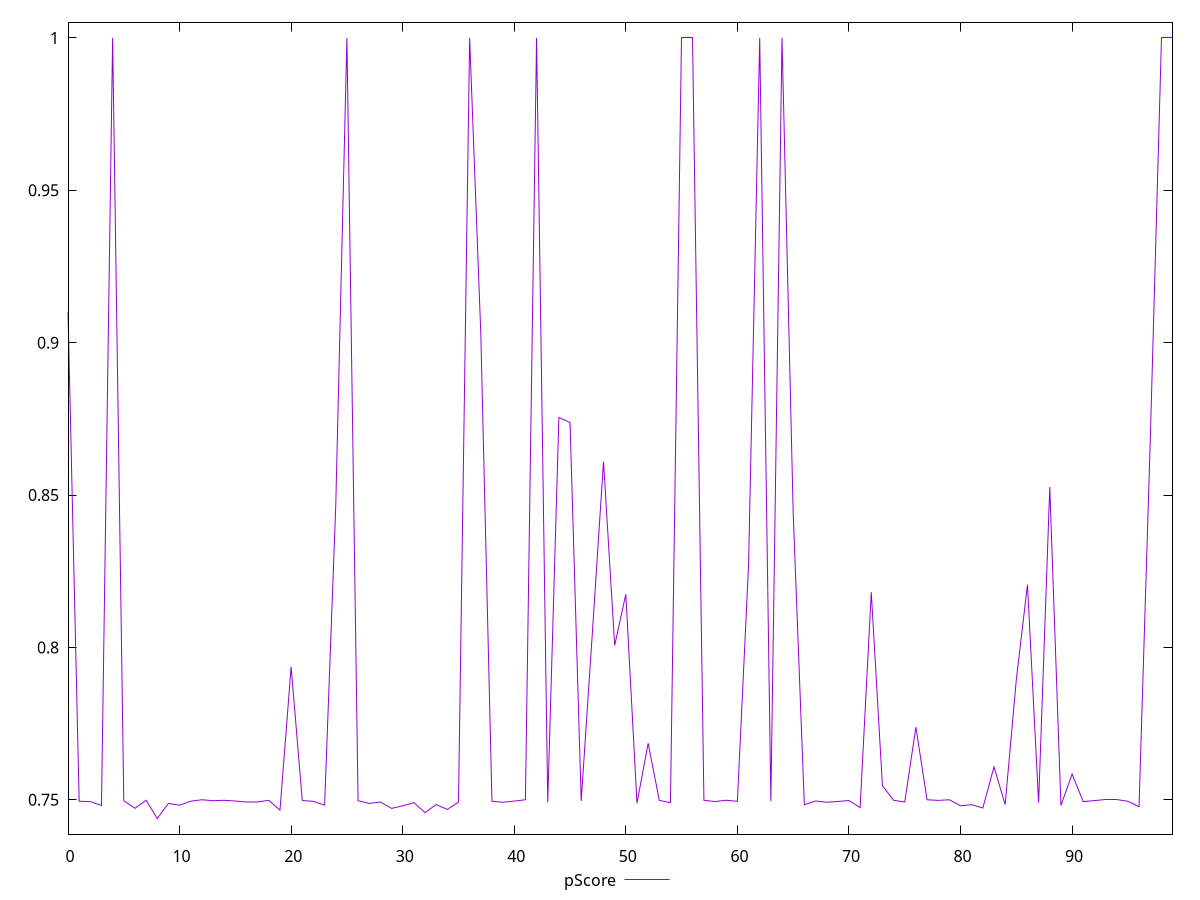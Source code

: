 reset

$pScore <<EOF
0 0.9102083333364377
1 0.7495344444444444
2 0.74938
3 0.7481333333333333
4 1
5 0.74968
6 0.7471988888888889
7 0.7498388888888888
8 0.7438477777777778
9 0.7487911111111111
10 0.7482044444444444
11 0.74953
12 0.75
13 0.7496966666666667
14 0.7498277777777778
15 0.74959
16 0.7492488888888889
17 0.7493077777777778
18 0.7498055555555555
19 0.7465888888888889
20 0.7936091666668653
21 0.7497522222222222
22 0.7494755555555556
23 0.7482355555555555
24 0.8465208333327124
25 1
26 0.7496966666666667
27 0.7487977777777778
28 0.7492744444444445
29 0.74717
30 0.7480111111111111
31 0.7490744444444445
32 0.7458
33 0.7484255555555556
34 0.7468255555555555
35 0.7492266666666667
36 1
37 0.9030624999975164
38 0.7494966666666667
39 0.7491766666666666
40 0.7495733333333333
41 0.75
42 1
43 0.74919
44 0.8754499999992549
45 0.873773333337158
46 0.7496022222222222
47 0.8047899999997268
48 0.8609350000011424
49 0.8006541666636864
50 0.8174524999999752
51 0.7488955555555555
52 0.7685516666652014
53 0.7497944444444444
54 0.7490344444444444
55 1
56 1
57 0.7498277777777778
58 0.74941
59 0.7498566666666667
60 0.7494755555555556
61 0.8268833333315948
62 1
63 0.7495488888888889
64 1
65 0.8442891666696717
66 0.7483566666666667
67 0.7495988888888889
68 0.7491877777777778
69 0.74945
70 0.7497422222222222
71 0.7474222222222222
72 0.8181266666669398
73 0.7546225000017632
74 0.7498355555555556
75 0.7492455555555555
76 0.7738308333326132
77 0.75
78 0.7498033333333334
79 0.75
80 0.7480333333333333
81 0.7483877777777778
82 0.7473022222222222
83 0.7607925000010679
84 0.74842
85 0.7893825000027815
86 0.8205716666672378
87 0.7490377777777778
88 0.8526000000008692
89 0.7481388888888889
90 0.7584241666675855
91 0.7493711111111111
92 0.7497322222222222
93 0.75
94 0.75
95 0.7494955555555556
96 0.7477088888888889
97 0.8670208333339542
98 1
99 1
EOF

set key outside below
set xrange [0:99]
set yrange [0.7387247333333333:1.0051230444444443]
set trange [0.7387247333333333:1.0051230444444443]
set terminal svg size 640, 500 enhanced background rgb 'white'
set output "reprap/uses-rel-preconnect/samples/pages+cached/pScore/values.svg"

plot $pScore title "pScore" with line

reset

